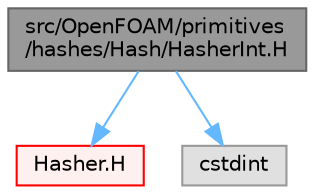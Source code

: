 digraph "src/OpenFOAM/primitives/hashes/Hash/HasherInt.H"
{
 // LATEX_PDF_SIZE
  bgcolor="transparent";
  edge [fontname=Helvetica,fontsize=10,labelfontname=Helvetica,labelfontsize=10];
  node [fontname=Helvetica,fontsize=10,shape=box,height=0.2,width=0.4];
  Node1 [id="Node000001",label="src/OpenFOAM/primitives\l/hashes/Hash/HasherInt.H",height=0.2,width=0.4,color="gray40", fillcolor="grey60", style="filled", fontcolor="black",tooltip="Optimized hashing functions."];
  Node1 -> Node2 [id="edge1_Node000001_Node000002",color="steelblue1",style="solid",tooltip=" "];
  Node2 [id="Node000002",label="Hasher.H",height=0.2,width=0.4,color="red", fillcolor="#FFF0F0", style="filled",URL="$Hasher_8H.html",tooltip="Miscellaneous hashing functions, mostly from Bob Jenkins."];
  Node1 -> Node4 [id="edge2_Node000001_Node000004",color="steelblue1",style="solid",tooltip=" "];
  Node4 [id="Node000004",label="cstdint",height=0.2,width=0.4,color="grey60", fillcolor="#E0E0E0", style="filled",tooltip=" "];
}
